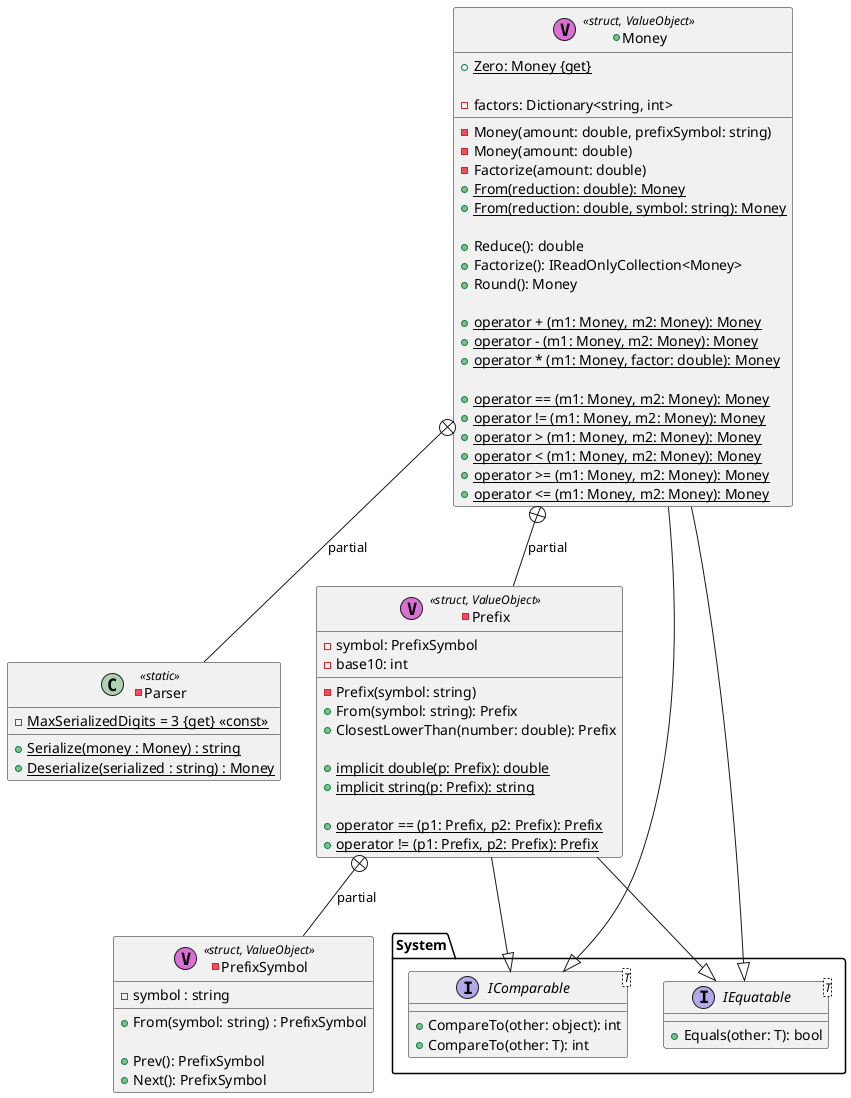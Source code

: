@startuml

package System
{
    interface IEquatable<T>
    {
        +Equals(other: T): bool
    }
    interface IComparable
    {
        +CompareTo(other: object): int
    }
    interface IComparable<T>
    {
        +CompareTo(other: T): int
    }
}

-class Parser <<static>>
{
    -{static} MaxSerializedDigits = 3 {get} <<const>>
    +{static} Serialize(money : Money) : string
    +{static} Deserialize(serialized : string) : Money
}

-class PrefixSymbol <<(V,orchid) struct, ValueObject>>
{
    -symbol : string
    
    +From(symbol: string) : PrefixSymbol
    
    +Prev(): PrefixSymbol
    +Next(): PrefixSymbol
}
-class Prefix <<(V,orchid) struct, ValueObject>>
{
    -symbol: PrefixSymbol
    -base10: int
    
    -Prefix(symbol: string)
    +From(symbol: string): Prefix
    +ClosestLowerThan(number: double): Prefix
    
    +{static} implicit double(p: Prefix): double
    +{static} implicit string(p: Prefix): string
    
    +{static}operator == (p1: Prefix, p2: Prefix): Prefix
    +{static}operator != (p1: Prefix, p2: Prefix): Prefix
}
Prefix +-- PrefixSymbol : partial
Prefix --|> IEquatable
Prefix --|> IComparable

+class Money <<(V,orchid) struct, ValueObject>>
{
    +{static} Zero: Money {get}
    
    -factors: Dictionary<string, int>
    
    -Money(amount: double, prefixSymbol: string)
    -Money(amount: double)
    -Factorize(amount: double)   
    +{static} From(reduction: double): Money
    +{static} From(reduction: double, symbol: string): Money
    
    +Reduce(): double
    +Factorize(): IReadOnlyCollection<Money>
    +Round(): Money
    
    +{static}operator + (m1: Money, m2: Money): Money
    +{static}operator - (m1: Money, m2: Money): Money
    +{static}operator * (m1: Money, factor: double): Money

    +{static}operator == (m1: Money, m2: Money): Money
    +{static}operator != (m1: Money, m2: Money): Money
    +{static}operator > (m1: Money, m2: Money): Money
    +{static}operator < (m1: Money, m2: Money): Money
    +{static}operator >= (m1: Money, m2: Money): Money
    +{static}operator <= (m1: Money, m2: Money): Money
}
Money --|> IEquatable
Money --|> IComparable
Money +-- Prefix : partial
Money +-- Parser : partial
@enduml